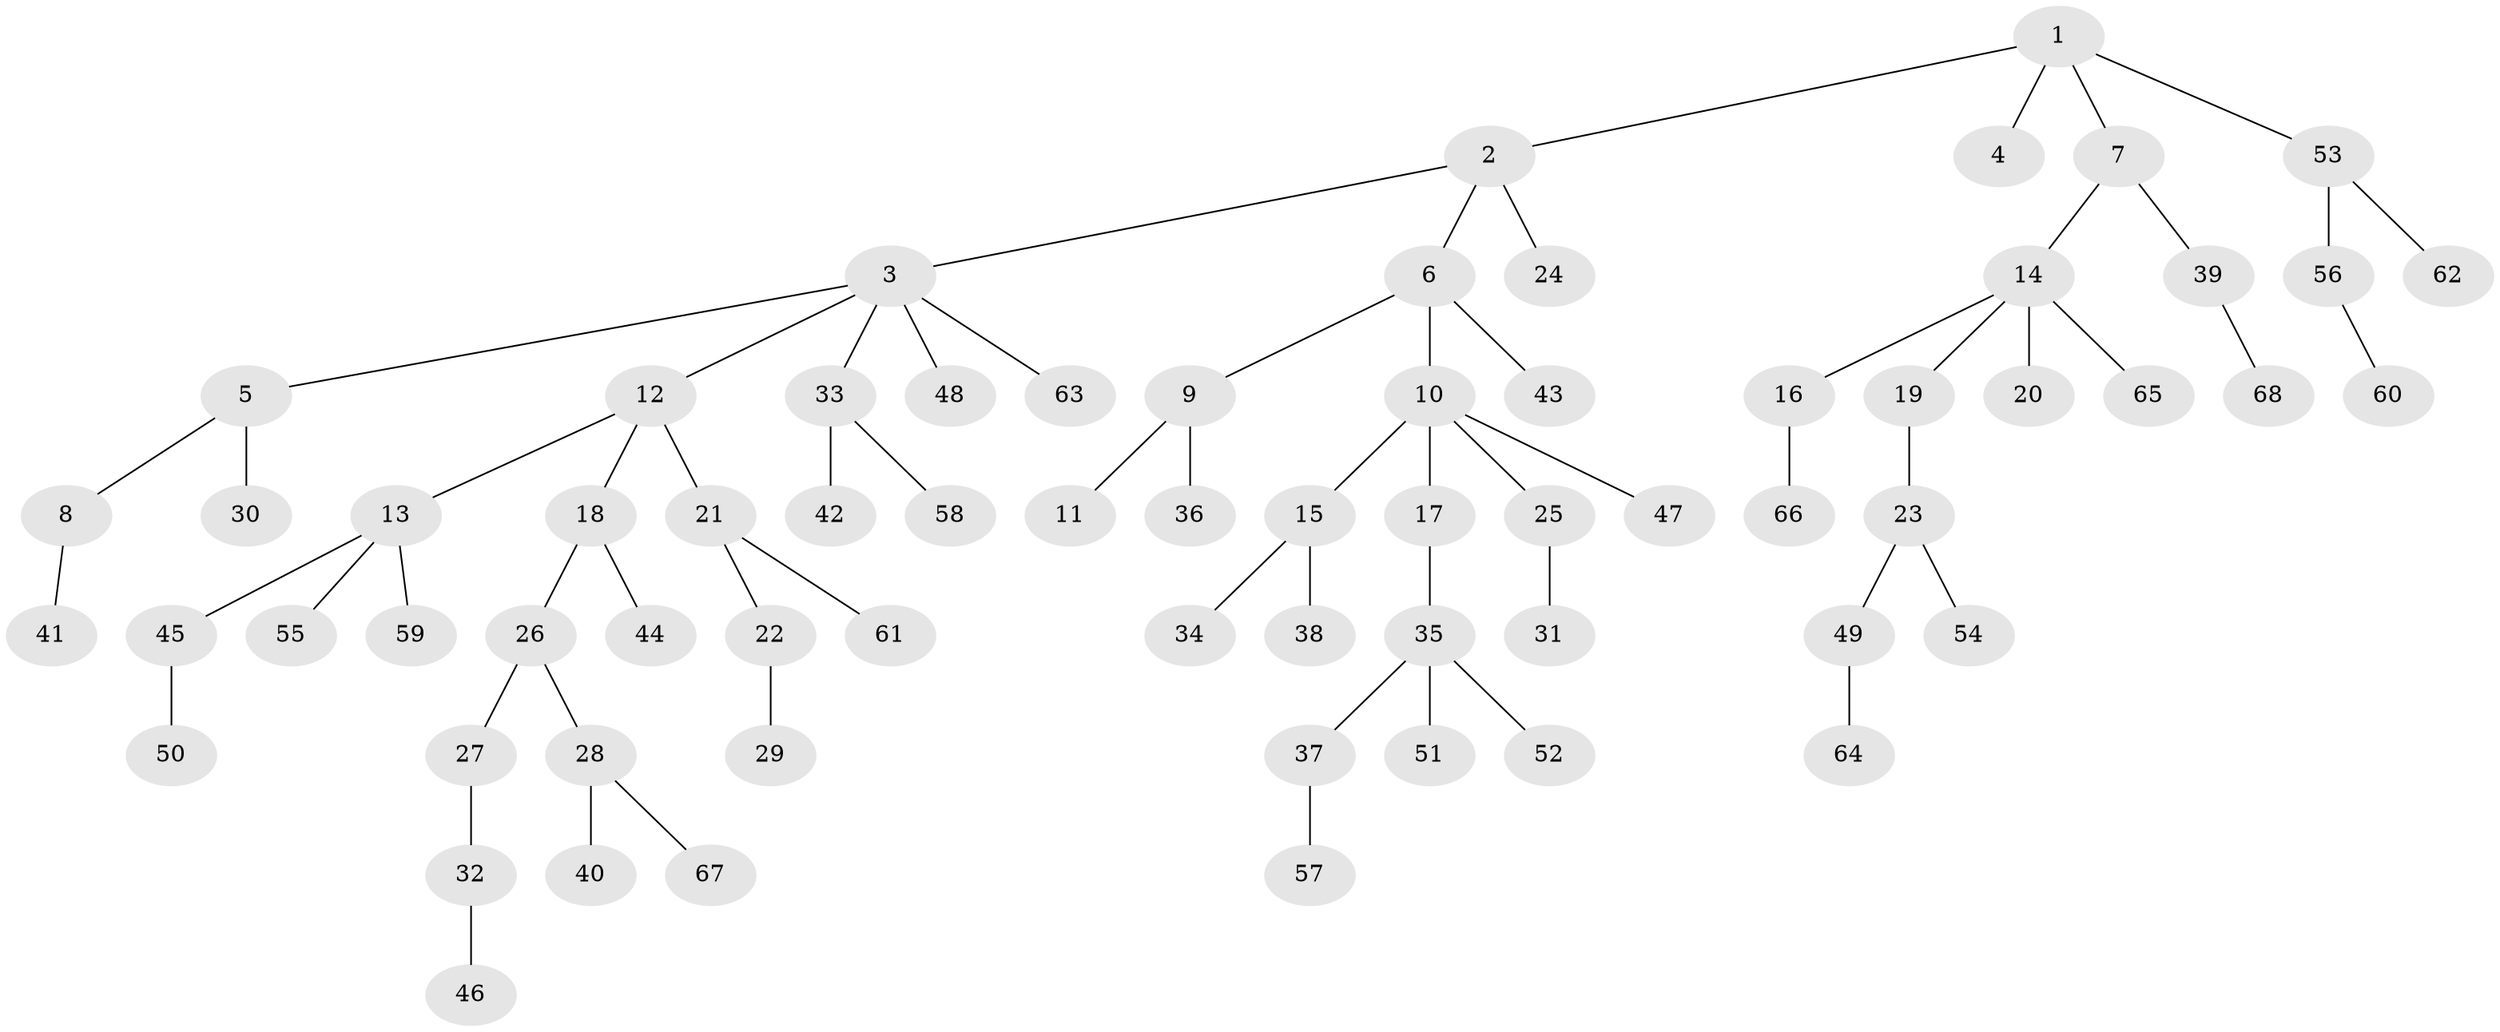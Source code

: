 // Generated by graph-tools (version 1.1) at 2025/36/03/09/25 02:36:35]
// undirected, 68 vertices, 67 edges
graph export_dot {
graph [start="1"]
  node [color=gray90,style=filled];
  1;
  2;
  3;
  4;
  5;
  6;
  7;
  8;
  9;
  10;
  11;
  12;
  13;
  14;
  15;
  16;
  17;
  18;
  19;
  20;
  21;
  22;
  23;
  24;
  25;
  26;
  27;
  28;
  29;
  30;
  31;
  32;
  33;
  34;
  35;
  36;
  37;
  38;
  39;
  40;
  41;
  42;
  43;
  44;
  45;
  46;
  47;
  48;
  49;
  50;
  51;
  52;
  53;
  54;
  55;
  56;
  57;
  58;
  59;
  60;
  61;
  62;
  63;
  64;
  65;
  66;
  67;
  68;
  1 -- 2;
  1 -- 4;
  1 -- 7;
  1 -- 53;
  2 -- 3;
  2 -- 6;
  2 -- 24;
  3 -- 5;
  3 -- 12;
  3 -- 33;
  3 -- 48;
  3 -- 63;
  5 -- 8;
  5 -- 30;
  6 -- 9;
  6 -- 10;
  6 -- 43;
  7 -- 14;
  7 -- 39;
  8 -- 41;
  9 -- 11;
  9 -- 36;
  10 -- 15;
  10 -- 17;
  10 -- 25;
  10 -- 47;
  12 -- 13;
  12 -- 18;
  12 -- 21;
  13 -- 45;
  13 -- 55;
  13 -- 59;
  14 -- 16;
  14 -- 19;
  14 -- 20;
  14 -- 65;
  15 -- 34;
  15 -- 38;
  16 -- 66;
  17 -- 35;
  18 -- 26;
  18 -- 44;
  19 -- 23;
  21 -- 22;
  21 -- 61;
  22 -- 29;
  23 -- 49;
  23 -- 54;
  25 -- 31;
  26 -- 27;
  26 -- 28;
  27 -- 32;
  28 -- 40;
  28 -- 67;
  32 -- 46;
  33 -- 42;
  33 -- 58;
  35 -- 37;
  35 -- 51;
  35 -- 52;
  37 -- 57;
  39 -- 68;
  45 -- 50;
  49 -- 64;
  53 -- 56;
  53 -- 62;
  56 -- 60;
}
